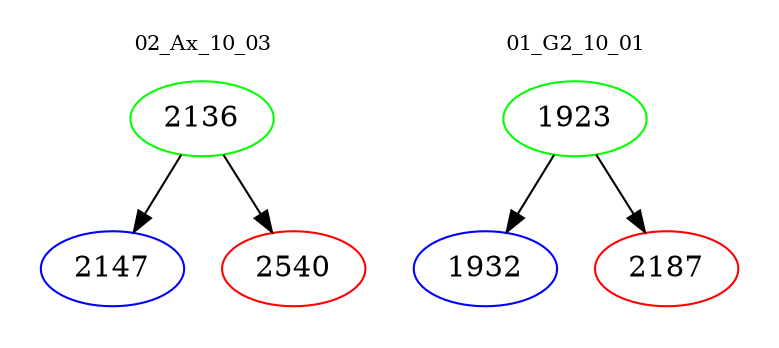 digraph{
subgraph cluster_0 {
color = white
label = "02_Ax_10_03";
fontsize=10;
T0_2136 [label="2136", color="green"]
T0_2136 -> T0_2147 [color="black"]
T0_2147 [label="2147", color="blue"]
T0_2136 -> T0_2540 [color="black"]
T0_2540 [label="2540", color="red"]
}
subgraph cluster_1 {
color = white
label = "01_G2_10_01";
fontsize=10;
T1_1923 [label="1923", color="green"]
T1_1923 -> T1_1932 [color="black"]
T1_1932 [label="1932", color="blue"]
T1_1923 -> T1_2187 [color="black"]
T1_2187 [label="2187", color="red"]
}
}
